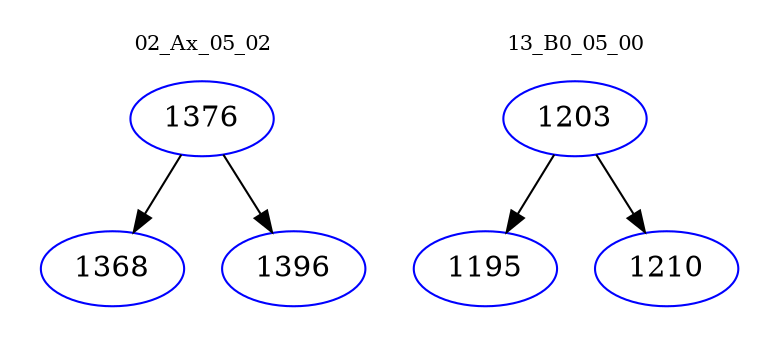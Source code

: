 digraph{
subgraph cluster_0 {
color = white
label = "02_Ax_05_02";
fontsize=10;
T0_1376 [label="1376", color="blue"]
T0_1376 -> T0_1368 [color="black"]
T0_1368 [label="1368", color="blue"]
T0_1376 -> T0_1396 [color="black"]
T0_1396 [label="1396", color="blue"]
}
subgraph cluster_1 {
color = white
label = "13_B0_05_00";
fontsize=10;
T1_1203 [label="1203", color="blue"]
T1_1203 -> T1_1195 [color="black"]
T1_1195 [label="1195", color="blue"]
T1_1203 -> T1_1210 [color="black"]
T1_1210 [label="1210", color="blue"]
}
}
